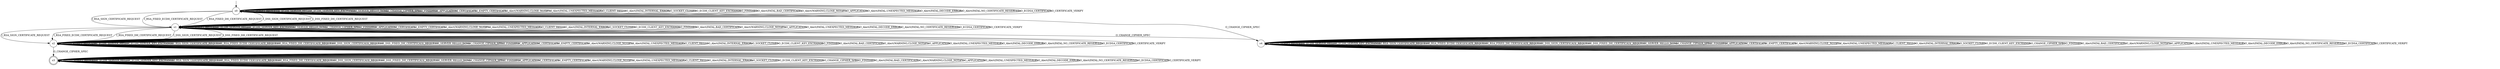 digraph g {

	s0 [shape="circle" label="s0"];
	s1 [shape="circle" label="s1"];
	s2 [shape="circle" label="s2"];
	s3 [shape="doublecircle" label="s3"];
	s4 [shape="circle" label="s4"];
	s0 -> s0 [label="I_HELLO_VERIFY_REQUEST"];
	s0 -> s0 [label="I_ECDH_SERVER_HELLO"];
	s0 -> s0 [label="I_ECDH_SERVER_KEY_EXCHANGE"];
	s0 -> s1 [label="I_RSA_SIGN_CERTIFICATE_REQUEST"];
	s0 -> s1 [label="I_RSA_FIXED_ECDH_CERTIFICATE_REQUEST"];
	s0 -> s1 [label="I_RSA_FIXED_DH_CERTIFICATE_REQUEST"];
	s0 -> s1 [label="I_DSS_SIGN_CERTIFICATE_REQUEST"];
	s0 -> s1 [label="I_DSS_FIXED_DH_CERTIFICATE_REQUEST"];
	s0 -> s0 [label="I_SERVER_HELLO_DONE"];
	s0 -> s0 [label="I_CHANGE_CIPHER_SPEC"];
	s0 -> s0 [label="I_FINISHED"];
	s0 -> s0 [label="I_APPLICATION"];
	s0 -> s0 [label="I_CERTIFICATE"];
	s0 -> s0 [label="I_EMPTY_CERTIFICATE"];
	s0 -> s0 [label="I_Alert(WARNING,CLOSE_NOTIFY)"];
	s0 -> s0 [label="I_Alert(FATAL,UNEXPECTED_MESSAGE)"];
	s0 -> s0 [label="O_CLIENT_HELLO"];
	s0 -> s0 [label="O_Alert(FATAL,INTERNAL_ERROR)"];
	s0 -> s0 [label="O_SOCKET_CLOSED"];
	s0 -> s0 [label="O_ECDH_CLIENT_KEY_EXCHANGE"];
	s0 -> s4 [label="O_CHANGE_CIPHER_SPEC"];
	s0 -> s0 [label="O_FINISHED"];
	s0 -> s0 [label="O_Alert(FATAL,BAD_CERTIFICATE)"];
	s0 -> s0 [label="O_Alert(WARNING,CLOSE_NOTIFY)"];
	s0 -> s0 [label="O_APPLICATION"];
	s0 -> s0 [label="O_Alert(FATAL,UNEXPECTED_MESSAGE)"];
	s0 -> s0 [label="O_Alert(FATAL,DECODE_ERROR)"];
	s0 -> s0 [label="O_Alert(FATAL,NO_CERTIFICATE_RESERVED)"];
	s0 -> s0 [label="O_ECDSA_CERTIFICATE"];
	s0 -> s0 [label="O_CERTIFICATE_VERIFY"];
	s1 -> s1 [label="I_HELLO_VERIFY_REQUEST"];
	s1 -> s1 [label="I_ECDH_SERVER_HELLO"];
	s1 -> s1 [label="I_ECDH_SERVER_KEY_EXCHANGE"];
	s1 -> s2 [label="I_RSA_SIGN_CERTIFICATE_REQUEST"];
	s1 -> s2 [label="I_RSA_FIXED_ECDH_CERTIFICATE_REQUEST"];
	s1 -> s2 [label="I_RSA_FIXED_DH_CERTIFICATE_REQUEST"];
	s1 -> s2 [label="I_DSS_SIGN_CERTIFICATE_REQUEST"];
	s1 -> s2 [label="I_DSS_FIXED_DH_CERTIFICATE_REQUEST"];
	s1 -> s1 [label="I_SERVER_HELLO_DONE"];
	s1 -> s1 [label="I_CHANGE_CIPHER_SPEC"];
	s1 -> s1 [label="I_FINISHED"];
	s1 -> s1 [label="I_APPLICATION"];
	s1 -> s1 [label="I_CERTIFICATE"];
	s1 -> s1 [label="I_EMPTY_CERTIFICATE"];
	s1 -> s1 [label="I_Alert(WARNING,CLOSE_NOTIFY)"];
	s1 -> s1 [label="I_Alert(FATAL,UNEXPECTED_MESSAGE)"];
	s1 -> s1 [label="O_CLIENT_HELLO"];
	s1 -> s1 [label="O_Alert(FATAL,INTERNAL_ERROR)"];
	s1 -> s1 [label="O_SOCKET_CLOSED"];
	s1 -> s1 [label="O_ECDH_CLIENT_KEY_EXCHANGE"];
	s1 -> s4 [label="O_CHANGE_CIPHER_SPEC"];
	s1 -> s1 [label="O_FINISHED"];
	s1 -> s1 [label="O_Alert(FATAL,BAD_CERTIFICATE)"];
	s1 -> s1 [label="O_Alert(WARNING,CLOSE_NOTIFY)"];
	s1 -> s1 [label="O_APPLICATION"];
	s1 -> s1 [label="O_Alert(FATAL,UNEXPECTED_MESSAGE)"];
	s1 -> s1 [label="O_Alert(FATAL,DECODE_ERROR)"];
	s1 -> s1 [label="O_Alert(FATAL,NO_CERTIFICATE_RESERVED)"];
	s1 -> s1 [label="O_ECDSA_CERTIFICATE"];
	s1 -> s1 [label="O_CERTIFICATE_VERIFY"];
	s2 -> s2 [label="I_HELLO_VERIFY_REQUEST"];
	s2 -> s2 [label="I_ECDH_SERVER_HELLO"];
	s2 -> s2 [label="I_ECDH_SERVER_KEY_EXCHANGE"];
	s2 -> s2 [label="I_RSA_SIGN_CERTIFICATE_REQUEST"];
	s2 -> s2 [label="I_RSA_FIXED_ECDH_CERTIFICATE_REQUEST"];
	s2 -> s2 [label="I_RSA_FIXED_DH_CERTIFICATE_REQUEST"];
	s2 -> s2 [label="I_DSS_SIGN_CERTIFICATE_REQUEST"];
	s2 -> s2 [label="I_DSS_FIXED_DH_CERTIFICATE_REQUEST"];
	s2 -> s2 [label="I_SERVER_HELLO_DONE"];
	s2 -> s2 [label="I_CHANGE_CIPHER_SPEC"];
	s2 -> s2 [label="I_FINISHED"];
	s2 -> s2 [label="I_APPLICATION"];
	s2 -> s2 [label="I_CERTIFICATE"];
	s2 -> s2 [label="I_EMPTY_CERTIFICATE"];
	s2 -> s2 [label="I_Alert(WARNING,CLOSE_NOTIFY)"];
	s2 -> s2 [label="I_Alert(FATAL,UNEXPECTED_MESSAGE)"];
	s2 -> s2 [label="O_CLIENT_HELLO"];
	s2 -> s2 [label="O_Alert(FATAL,INTERNAL_ERROR)"];
	s2 -> s2 [label="O_SOCKET_CLOSED"];
	s2 -> s2 [label="O_ECDH_CLIENT_KEY_EXCHANGE"];
	s2 -> s3 [label="O_CHANGE_CIPHER_SPEC"];
	s2 -> s2 [label="O_FINISHED"];
	s2 -> s2 [label="O_Alert(FATAL,BAD_CERTIFICATE)"];
	s2 -> s2 [label="O_Alert(WARNING,CLOSE_NOTIFY)"];
	s2 -> s2 [label="O_APPLICATION"];
	s2 -> s2 [label="O_Alert(FATAL,UNEXPECTED_MESSAGE)"];
	s2 -> s2 [label="O_Alert(FATAL,DECODE_ERROR)"];
	s2 -> s2 [label="O_Alert(FATAL,NO_CERTIFICATE_RESERVED)"];
	s2 -> s2 [label="O_ECDSA_CERTIFICATE"];
	s2 -> s2 [label="O_CERTIFICATE_VERIFY"];
	s3 -> s3 [label="I_HELLO_VERIFY_REQUEST"];
	s3 -> s3 [label="I_ECDH_SERVER_HELLO"];
	s3 -> s3 [label="I_ECDH_SERVER_KEY_EXCHANGE"];
	s3 -> s3 [label="I_RSA_SIGN_CERTIFICATE_REQUEST"];
	s3 -> s3 [label="I_RSA_FIXED_ECDH_CERTIFICATE_REQUEST"];
	s3 -> s3 [label="I_RSA_FIXED_DH_CERTIFICATE_REQUEST"];
	s3 -> s3 [label="I_DSS_SIGN_CERTIFICATE_REQUEST"];
	s3 -> s3 [label="I_DSS_FIXED_DH_CERTIFICATE_REQUEST"];
	s3 -> s3 [label="I_SERVER_HELLO_DONE"];
	s3 -> s3 [label="I_CHANGE_CIPHER_SPEC"];
	s3 -> s3 [label="I_FINISHED"];
	s3 -> s3 [label="I_APPLICATION"];
	s3 -> s3 [label="I_CERTIFICATE"];
	s3 -> s3 [label="I_EMPTY_CERTIFICATE"];
	s3 -> s3 [label="I_Alert(WARNING,CLOSE_NOTIFY)"];
	s3 -> s3 [label="I_Alert(FATAL,UNEXPECTED_MESSAGE)"];
	s3 -> s3 [label="O_CLIENT_HELLO"];
	s3 -> s3 [label="O_Alert(FATAL,INTERNAL_ERROR)"];
	s3 -> s3 [label="O_SOCKET_CLOSED"];
	s3 -> s3 [label="O_ECDH_CLIENT_KEY_EXCHANGE"];
	s3 -> s3 [label="O_CHANGE_CIPHER_SPEC"];
	s3 -> s3 [label="O_FINISHED"];
	s3 -> s3 [label="O_Alert(FATAL,BAD_CERTIFICATE)"];
	s3 -> s3 [label="O_Alert(WARNING,CLOSE_NOTIFY)"];
	s3 -> s3 [label="O_APPLICATION"];
	s3 -> s3 [label="O_Alert(FATAL,UNEXPECTED_MESSAGE)"];
	s3 -> s3 [label="O_Alert(FATAL,DECODE_ERROR)"];
	s3 -> s3 [label="O_Alert(FATAL,NO_CERTIFICATE_RESERVED)"];
	s3 -> s3 [label="O_ECDSA_CERTIFICATE"];
	s3 -> s3 [label="O_CERTIFICATE_VERIFY"];
	s4 -> s4 [label="I_HELLO_VERIFY_REQUEST"];
	s4 -> s4 [label="I_ECDH_SERVER_HELLO"];
	s4 -> s4 [label="I_ECDH_SERVER_KEY_EXCHANGE"];
	s4 -> s4 [label="I_RSA_SIGN_CERTIFICATE_REQUEST"];
	s4 -> s4 [label="I_RSA_FIXED_ECDH_CERTIFICATE_REQUEST"];
	s4 -> s4 [label="I_RSA_FIXED_DH_CERTIFICATE_REQUEST"];
	s4 -> s4 [label="I_DSS_SIGN_CERTIFICATE_REQUEST"];
	s4 -> s4 [label="I_DSS_FIXED_DH_CERTIFICATE_REQUEST"];
	s4 -> s4 [label="I_SERVER_HELLO_DONE"];
	s4 -> s4 [label="I_CHANGE_CIPHER_SPEC"];
	s4 -> s4 [label="I_FINISHED"];
	s4 -> s4 [label="I_APPLICATION"];
	s4 -> s4 [label="I_CERTIFICATE"];
	s4 -> s4 [label="I_EMPTY_CERTIFICATE"];
	s4 -> s4 [label="I_Alert(WARNING,CLOSE_NOTIFY)"];
	s4 -> s4 [label="I_Alert(FATAL,UNEXPECTED_MESSAGE)"];
	s4 -> s4 [label="O_CLIENT_HELLO"];
	s4 -> s4 [label="O_Alert(FATAL,INTERNAL_ERROR)"];
	s4 -> s4 [label="O_SOCKET_CLOSED"];
	s4 -> s4 [label="O_ECDH_CLIENT_KEY_EXCHANGE"];
	s4 -> s4 [label="O_CHANGE_CIPHER_SPEC"];
	s4 -> s4 [label="O_FINISHED"];
	s4 -> s4 [label="O_Alert(FATAL,BAD_CERTIFICATE)"];
	s4 -> s4 [label="O_Alert(WARNING,CLOSE_NOTIFY)"];
	s4 -> s4 [label="O_APPLICATION"];
	s4 -> s4 [label="O_Alert(FATAL,UNEXPECTED_MESSAGE)"];
	s4 -> s4 [label="O_Alert(FATAL,DECODE_ERROR)"];
	s4 -> s4 [label="O_Alert(FATAL,NO_CERTIFICATE_RESERVED)"];
	s4 -> s4 [label="O_ECDSA_CERTIFICATE"];
	s4 -> s4 [label="O_CERTIFICATE_VERIFY"];

__start0 [label="" shape="none" width="0" height="0"];
__start0 -> s0;

}
